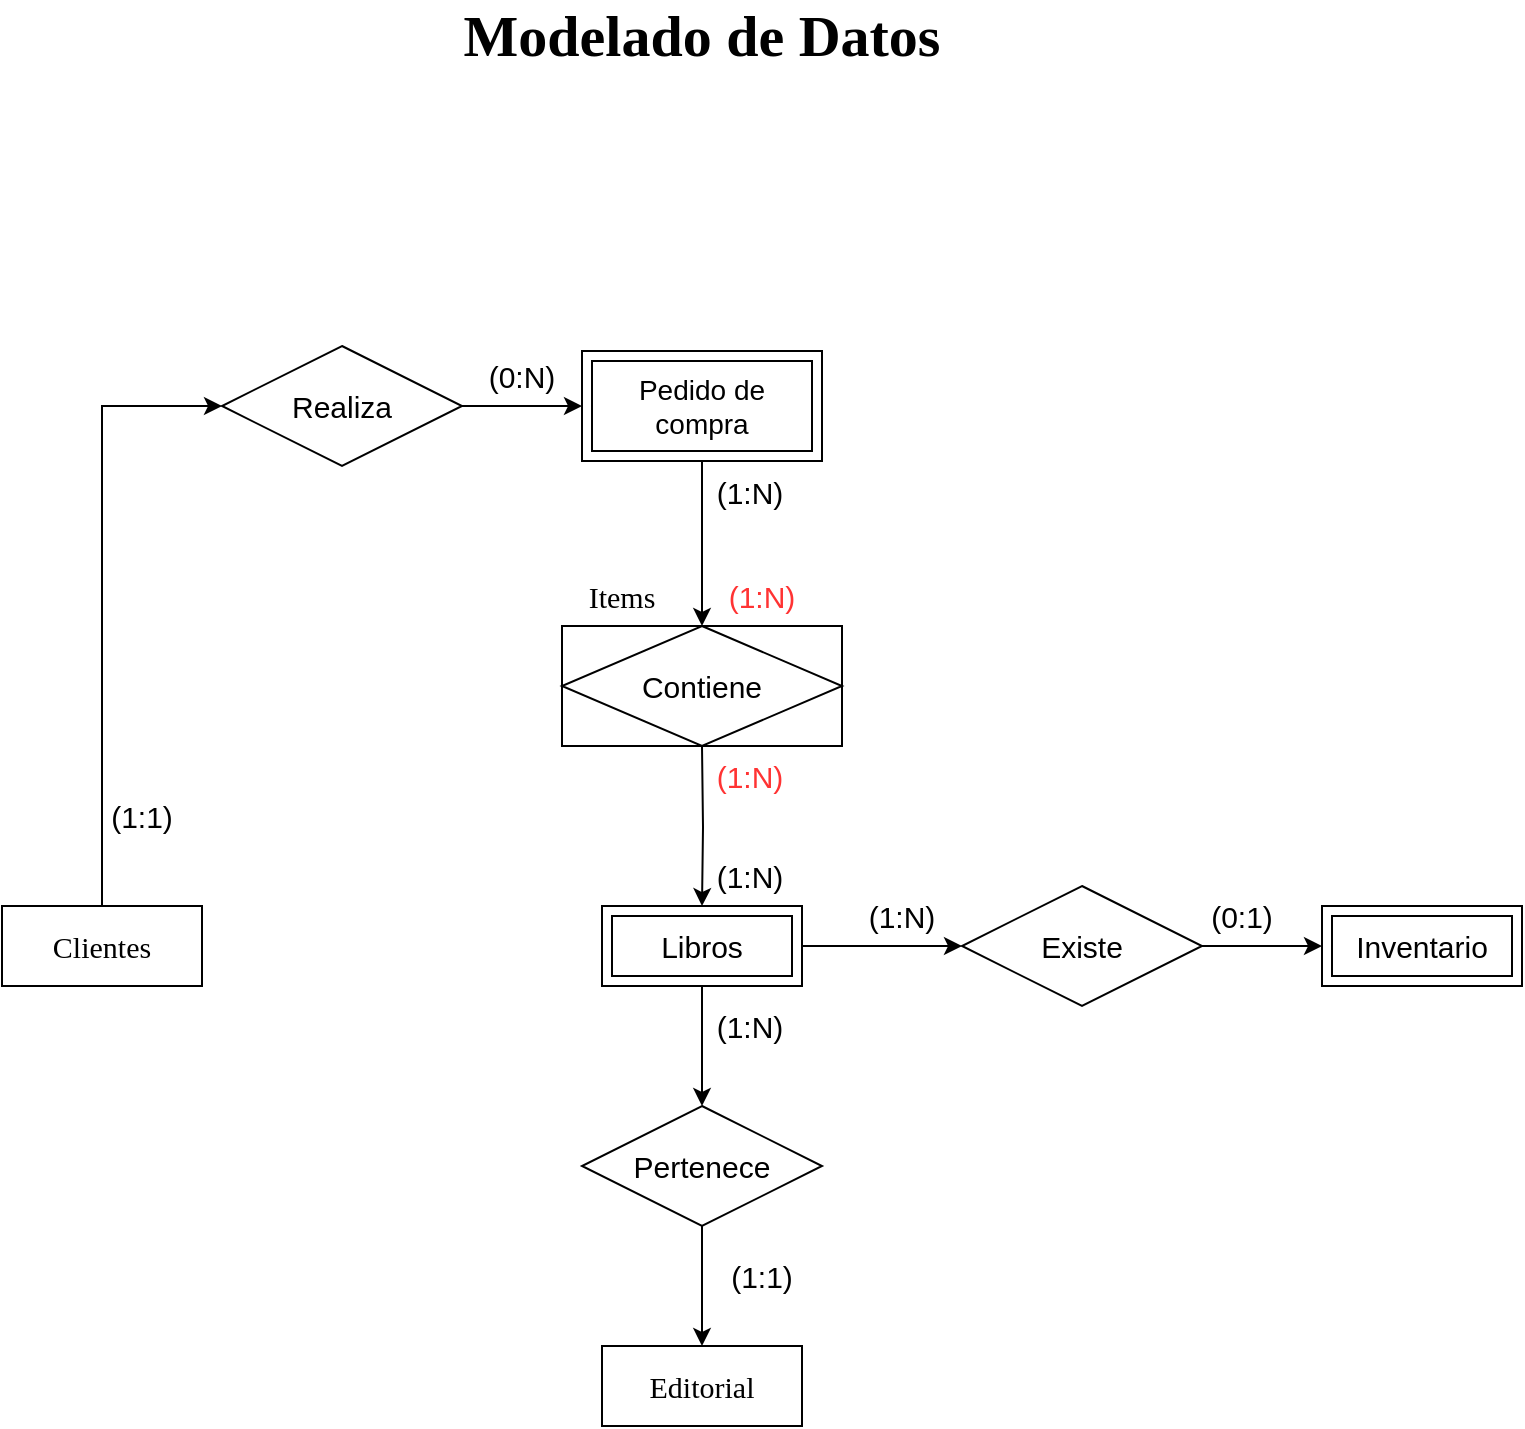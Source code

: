 <mxfile version="26.2.2">
  <diagram name="Aula_Data_Sciense" id="SlbGNbw23jK7brt5kCiI">
    <mxGraphModel dx="1335" dy="875" grid="1" gridSize="10" guides="1" tooltips="1" connect="1" arrows="1" fold="1" page="1" pageScale="1" pageWidth="827" pageHeight="1169" math="0" shadow="0">
      <root>
        <mxCell id="0" />
        <mxCell id="1" parent="0" />
        <mxCell id="cAxGW-dRqaanNE3L2Cie-7" style="edgeStyle=orthogonalEdgeStyle;rounded=0;orthogonalLoop=1;jettySize=auto;html=1;entryX=0;entryY=0.5;entryDx=0;entryDy=0;" edge="1" parent="1" source="cAxGW-dRqaanNE3L2Cie-1" target="cAxGW-dRqaanNE3L2Cie-6">
          <mxGeometry relative="1" as="geometry">
            <Array as="points">
              <mxPoint x="90" y="220" />
            </Array>
          </mxGeometry>
        </mxCell>
        <mxCell id="cAxGW-dRqaanNE3L2Cie-1" value="Clientes" style="whiteSpace=wrap;html=1;align=center;fontFamily=Times New Roman;fontSize=15;" vertex="1" parent="1">
          <mxGeometry x="40" y="470" width="100" height="40" as="geometry" />
        </mxCell>
        <mxCell id="cAxGW-dRqaanNE3L2Cie-16" style="edgeStyle=orthogonalEdgeStyle;rounded=0;orthogonalLoop=1;jettySize=auto;html=1;exitX=0.5;exitY=1;exitDx=0;exitDy=0;entryX=0.5;entryY=0;entryDx=0;entryDy=0;" edge="1" parent="1" source="cAxGW-dRqaanNE3L2Cie-2" target="cAxGW-dRqaanNE3L2Cie-32">
          <mxGeometry relative="1" as="geometry">
            <mxPoint x="390" y="310" as="targetPoint" />
          </mxGeometry>
        </mxCell>
        <mxCell id="cAxGW-dRqaanNE3L2Cie-2" value="Pedido de compra" style="shape=ext;margin=3;double=1;whiteSpace=wrap;html=1;align=center;fontSize=14;" vertex="1" parent="1">
          <mxGeometry x="330" y="192.5" width="120" height="55" as="geometry" />
        </mxCell>
        <mxCell id="cAxGW-dRqaanNE3L2Cie-3" value="Editorial" style="whiteSpace=wrap;html=1;align=center;fontFamily=Times New Roman;fontSize=15;" vertex="1" parent="1">
          <mxGeometry x="340" y="690" width="100" height="40" as="geometry" />
        </mxCell>
        <mxCell id="cAxGW-dRqaanNE3L2Cie-21" style="edgeStyle=orthogonalEdgeStyle;rounded=0;orthogonalLoop=1;jettySize=auto;html=1;exitX=0.5;exitY=1;exitDx=0;exitDy=0;entryX=0.5;entryY=0;entryDx=0;entryDy=0;" edge="1" parent="1" source="cAxGW-dRqaanNE3L2Cie-4" target="cAxGW-dRqaanNE3L2Cie-20">
          <mxGeometry relative="1" as="geometry" />
        </mxCell>
        <mxCell id="cAxGW-dRqaanNE3L2Cie-28" style="edgeStyle=orthogonalEdgeStyle;rounded=0;orthogonalLoop=1;jettySize=auto;html=1;exitX=1;exitY=0.5;exitDx=0;exitDy=0;entryX=0;entryY=0.5;entryDx=0;entryDy=0;" edge="1" parent="1" source="cAxGW-dRqaanNE3L2Cie-4" target="cAxGW-dRqaanNE3L2Cie-27">
          <mxGeometry relative="1" as="geometry" />
        </mxCell>
        <mxCell id="cAxGW-dRqaanNE3L2Cie-4" value="Libros" style="shape=ext;margin=3;double=1;whiteSpace=wrap;html=1;align=center;fontSize=15;" vertex="1" parent="1">
          <mxGeometry x="340" y="470" width="100" height="40" as="geometry" />
        </mxCell>
        <mxCell id="cAxGW-dRqaanNE3L2Cie-5" value="Inventario" style="shape=ext;margin=3;double=1;whiteSpace=wrap;html=1;align=center;fontSize=15;" vertex="1" parent="1">
          <mxGeometry x="700" y="470" width="100" height="40" as="geometry" />
        </mxCell>
        <mxCell id="cAxGW-dRqaanNE3L2Cie-8" style="edgeStyle=orthogonalEdgeStyle;rounded=0;orthogonalLoop=1;jettySize=auto;html=1;exitX=1;exitY=0.5;exitDx=0;exitDy=0;entryX=0;entryY=0.5;entryDx=0;entryDy=0;" edge="1" parent="1" source="cAxGW-dRqaanNE3L2Cie-6" target="cAxGW-dRqaanNE3L2Cie-2">
          <mxGeometry relative="1" as="geometry" />
        </mxCell>
        <mxCell id="cAxGW-dRqaanNE3L2Cie-6" value="&lt;span style=&quot;font-size: 15px;&quot;&gt;Realiza&lt;/span&gt;" style="shape=rhombus;perimeter=rhombusPerimeter;whiteSpace=wrap;html=1;align=center;" vertex="1" parent="1">
          <mxGeometry x="150" y="190" width="120" height="60" as="geometry" />
        </mxCell>
        <mxCell id="cAxGW-dRqaanNE3L2Cie-13" value="&lt;span style=&quot;font-size: 15px;&quot;&gt;(1:1)&lt;/span&gt;" style="text;html=1;align=center;verticalAlign=middle;whiteSpace=wrap;rounded=0;" vertex="1" parent="1">
          <mxGeometry x="80" y="410" width="60" height="30" as="geometry" />
        </mxCell>
        <mxCell id="cAxGW-dRqaanNE3L2Cie-14" value="&lt;span style=&quot;font-size: 15px;&quot;&gt;(0:N)&lt;/span&gt;" style="text;html=1;align=center;verticalAlign=middle;whiteSpace=wrap;rounded=0;" vertex="1" parent="1">
          <mxGeometry x="270" y="190" width="60" height="30" as="geometry" />
        </mxCell>
        <mxCell id="cAxGW-dRqaanNE3L2Cie-17" style="edgeStyle=orthogonalEdgeStyle;rounded=0;orthogonalLoop=1;jettySize=auto;html=1;exitX=0.5;exitY=1;exitDx=0;exitDy=0;entryX=0.5;entryY=0;entryDx=0;entryDy=0;" edge="1" parent="1" target="cAxGW-dRqaanNE3L2Cie-4">
          <mxGeometry relative="1" as="geometry">
            <mxPoint x="390" y="390" as="sourcePoint" />
          </mxGeometry>
        </mxCell>
        <mxCell id="cAxGW-dRqaanNE3L2Cie-18" value="&lt;span style=&quot;font-size: 15px;&quot;&gt;(1:N)&lt;/span&gt;" style="text;html=1;align=center;verticalAlign=middle;whiteSpace=wrap;rounded=0;" vertex="1" parent="1">
          <mxGeometry x="384" y="247.5" width="60" height="30" as="geometry" />
        </mxCell>
        <mxCell id="cAxGW-dRqaanNE3L2Cie-19" value="&lt;span style=&quot;font-size: 15px;&quot;&gt;&lt;font style=&quot;color: light-dark(rgb(255, 51, 51), rgb(255, 0, 0));&quot;&gt;(1:N)&lt;/font&gt;&lt;/span&gt;" style="text;html=1;align=center;verticalAlign=middle;whiteSpace=wrap;rounded=0;" vertex="1" parent="1">
          <mxGeometry x="384" y="390" width="60" height="30" as="geometry" />
        </mxCell>
        <mxCell id="cAxGW-dRqaanNE3L2Cie-22" style="edgeStyle=orthogonalEdgeStyle;rounded=0;orthogonalLoop=1;jettySize=auto;html=1;exitX=0.5;exitY=1;exitDx=0;exitDy=0;entryX=0.5;entryY=0;entryDx=0;entryDy=0;" edge="1" parent="1" source="cAxGW-dRqaanNE3L2Cie-20" target="cAxGW-dRqaanNE3L2Cie-3">
          <mxGeometry relative="1" as="geometry" />
        </mxCell>
        <mxCell id="cAxGW-dRqaanNE3L2Cie-20" value="&lt;font style=&quot;font-size: 15px;&quot;&gt;Pertenece&lt;/font&gt;" style="shape=rhombus;perimeter=rhombusPerimeter;whiteSpace=wrap;html=1;align=center;" vertex="1" parent="1">
          <mxGeometry x="330" y="570" width="120" height="60" as="geometry" />
        </mxCell>
        <mxCell id="cAxGW-dRqaanNE3L2Cie-24" value="&lt;span style=&quot;font-size: 15px;&quot;&gt;(1:N)&lt;/span&gt;" style="text;html=1;align=center;verticalAlign=middle;whiteSpace=wrap;rounded=0;" vertex="1" parent="1">
          <mxGeometry x="384" y="515" width="60" height="30" as="geometry" />
        </mxCell>
        <mxCell id="cAxGW-dRqaanNE3L2Cie-25" value="&lt;span style=&quot;font-size: 15px;&quot;&gt;(1:1)&lt;/span&gt;" style="text;html=1;align=center;verticalAlign=middle;whiteSpace=wrap;rounded=0;" vertex="1" parent="1">
          <mxGeometry x="390" y="640" width="60" height="30" as="geometry" />
        </mxCell>
        <mxCell id="cAxGW-dRqaanNE3L2Cie-29" style="edgeStyle=orthogonalEdgeStyle;rounded=0;orthogonalLoop=1;jettySize=auto;html=1;exitX=1;exitY=0.5;exitDx=0;exitDy=0;entryX=0;entryY=0.5;entryDx=0;entryDy=0;" edge="1" parent="1" source="cAxGW-dRqaanNE3L2Cie-27" target="cAxGW-dRqaanNE3L2Cie-5">
          <mxGeometry relative="1" as="geometry" />
        </mxCell>
        <mxCell id="cAxGW-dRqaanNE3L2Cie-27" value="&lt;font style=&quot;font-size: 15px;&quot;&gt;Existe&lt;/font&gt;" style="shape=rhombus;perimeter=rhombusPerimeter;whiteSpace=wrap;html=1;align=center;" vertex="1" parent="1">
          <mxGeometry x="520" y="460" width="120" height="60" as="geometry" />
        </mxCell>
        <mxCell id="cAxGW-dRqaanNE3L2Cie-30" value="&lt;span style=&quot;font-size: 15px;&quot;&gt;(1:N)&lt;/span&gt;" style="text;html=1;align=center;verticalAlign=middle;whiteSpace=wrap;rounded=0;" vertex="1" parent="1">
          <mxGeometry x="460" y="460" width="60" height="30" as="geometry" />
        </mxCell>
        <mxCell id="cAxGW-dRqaanNE3L2Cie-31" value="&lt;span style=&quot;font-size: 15px;&quot;&gt;(0:1)&lt;/span&gt;" style="text;html=1;align=center;verticalAlign=middle;whiteSpace=wrap;rounded=0;" vertex="1" parent="1">
          <mxGeometry x="630" y="460" width="60" height="30" as="geometry" />
        </mxCell>
        <mxCell id="cAxGW-dRqaanNE3L2Cie-32" value="&lt;font style=&quot;font-size: 15px;&quot;&gt;Contiene&lt;/font&gt;" style="shape=associativeEntity;whiteSpace=wrap;html=1;align=center;" vertex="1" parent="1">
          <mxGeometry x="320" y="330" width="140" height="60" as="geometry" />
        </mxCell>
        <mxCell id="cAxGW-dRqaanNE3L2Cie-33" value="&lt;font face=&quot;Garamond&quot; style=&quot;font-size: 15px; color: light-dark(rgb(0, 0, 0), rgb(242, 2, 2));&quot;&gt;Items&lt;/font&gt;" style="text;html=1;align=center;verticalAlign=middle;whiteSpace=wrap;rounded=0;" vertex="1" parent="1">
          <mxGeometry x="320" y="300" width="60" height="30" as="geometry" />
        </mxCell>
        <mxCell id="cAxGW-dRqaanNE3L2Cie-34" value="&lt;span style=&quot;font-size: 15px;&quot;&gt;&lt;font style=&quot;color: rgb(255, 51, 51);&quot;&gt;(1:N)&lt;/font&gt;&lt;/span&gt;" style="text;html=1;align=center;verticalAlign=middle;whiteSpace=wrap;rounded=0;" vertex="1" parent="1">
          <mxGeometry x="390" y="300" width="60" height="30" as="geometry" />
        </mxCell>
        <mxCell id="cAxGW-dRqaanNE3L2Cie-35" value="&lt;span style=&quot;font-size: 15px;&quot;&gt;(1:N)&lt;/span&gt;" style="text;html=1;align=center;verticalAlign=middle;whiteSpace=wrap;rounded=0;" vertex="1" parent="1">
          <mxGeometry x="384" y="440" width="60" height="30" as="geometry" />
        </mxCell>
        <mxCell id="cAxGW-dRqaanNE3L2Cie-37" value="&lt;font style=&quot;font-size: 29px;&quot; face=&quot;Times New Roman&quot;&gt;&lt;b style=&quot;&quot;&gt;Modelado de Datos&lt;/b&gt;&lt;/font&gt;" style="text;html=1;align=center;verticalAlign=middle;whiteSpace=wrap;rounded=0;" vertex="1" parent="1">
          <mxGeometry x="250" y="20" width="280" height="30" as="geometry" />
        </mxCell>
      </root>
    </mxGraphModel>
  </diagram>
</mxfile>
